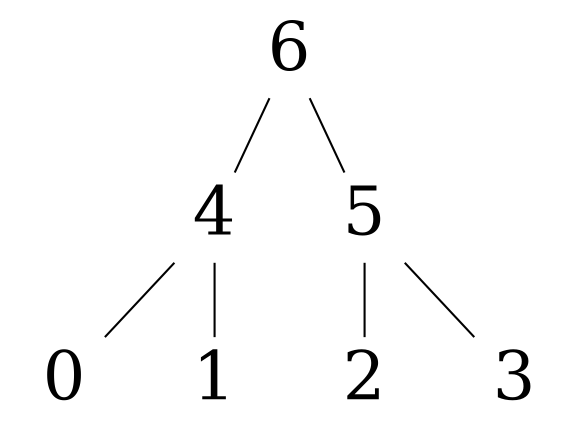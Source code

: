 digraph T {
 node [shape=plaintext]

 6 [pos="5,10!",fontsize=32];
 4 [pos="3,2!",fontsize=32];
 5 [pos="7,7!",fontsize=32];
 0 [pos="1,0!",fontsize=32];
 1 [pos="3,0!",fontsize=32];
 2 [pos="7,0!",fontsize=32];
 3 [pos="9,0!",fontsize=32];

 6 -> {4,5} [arrowhead=none]
 4 -> {0,1} [arrowhead=none]
 5 -> {2,3} [arrowhead=none]
}
